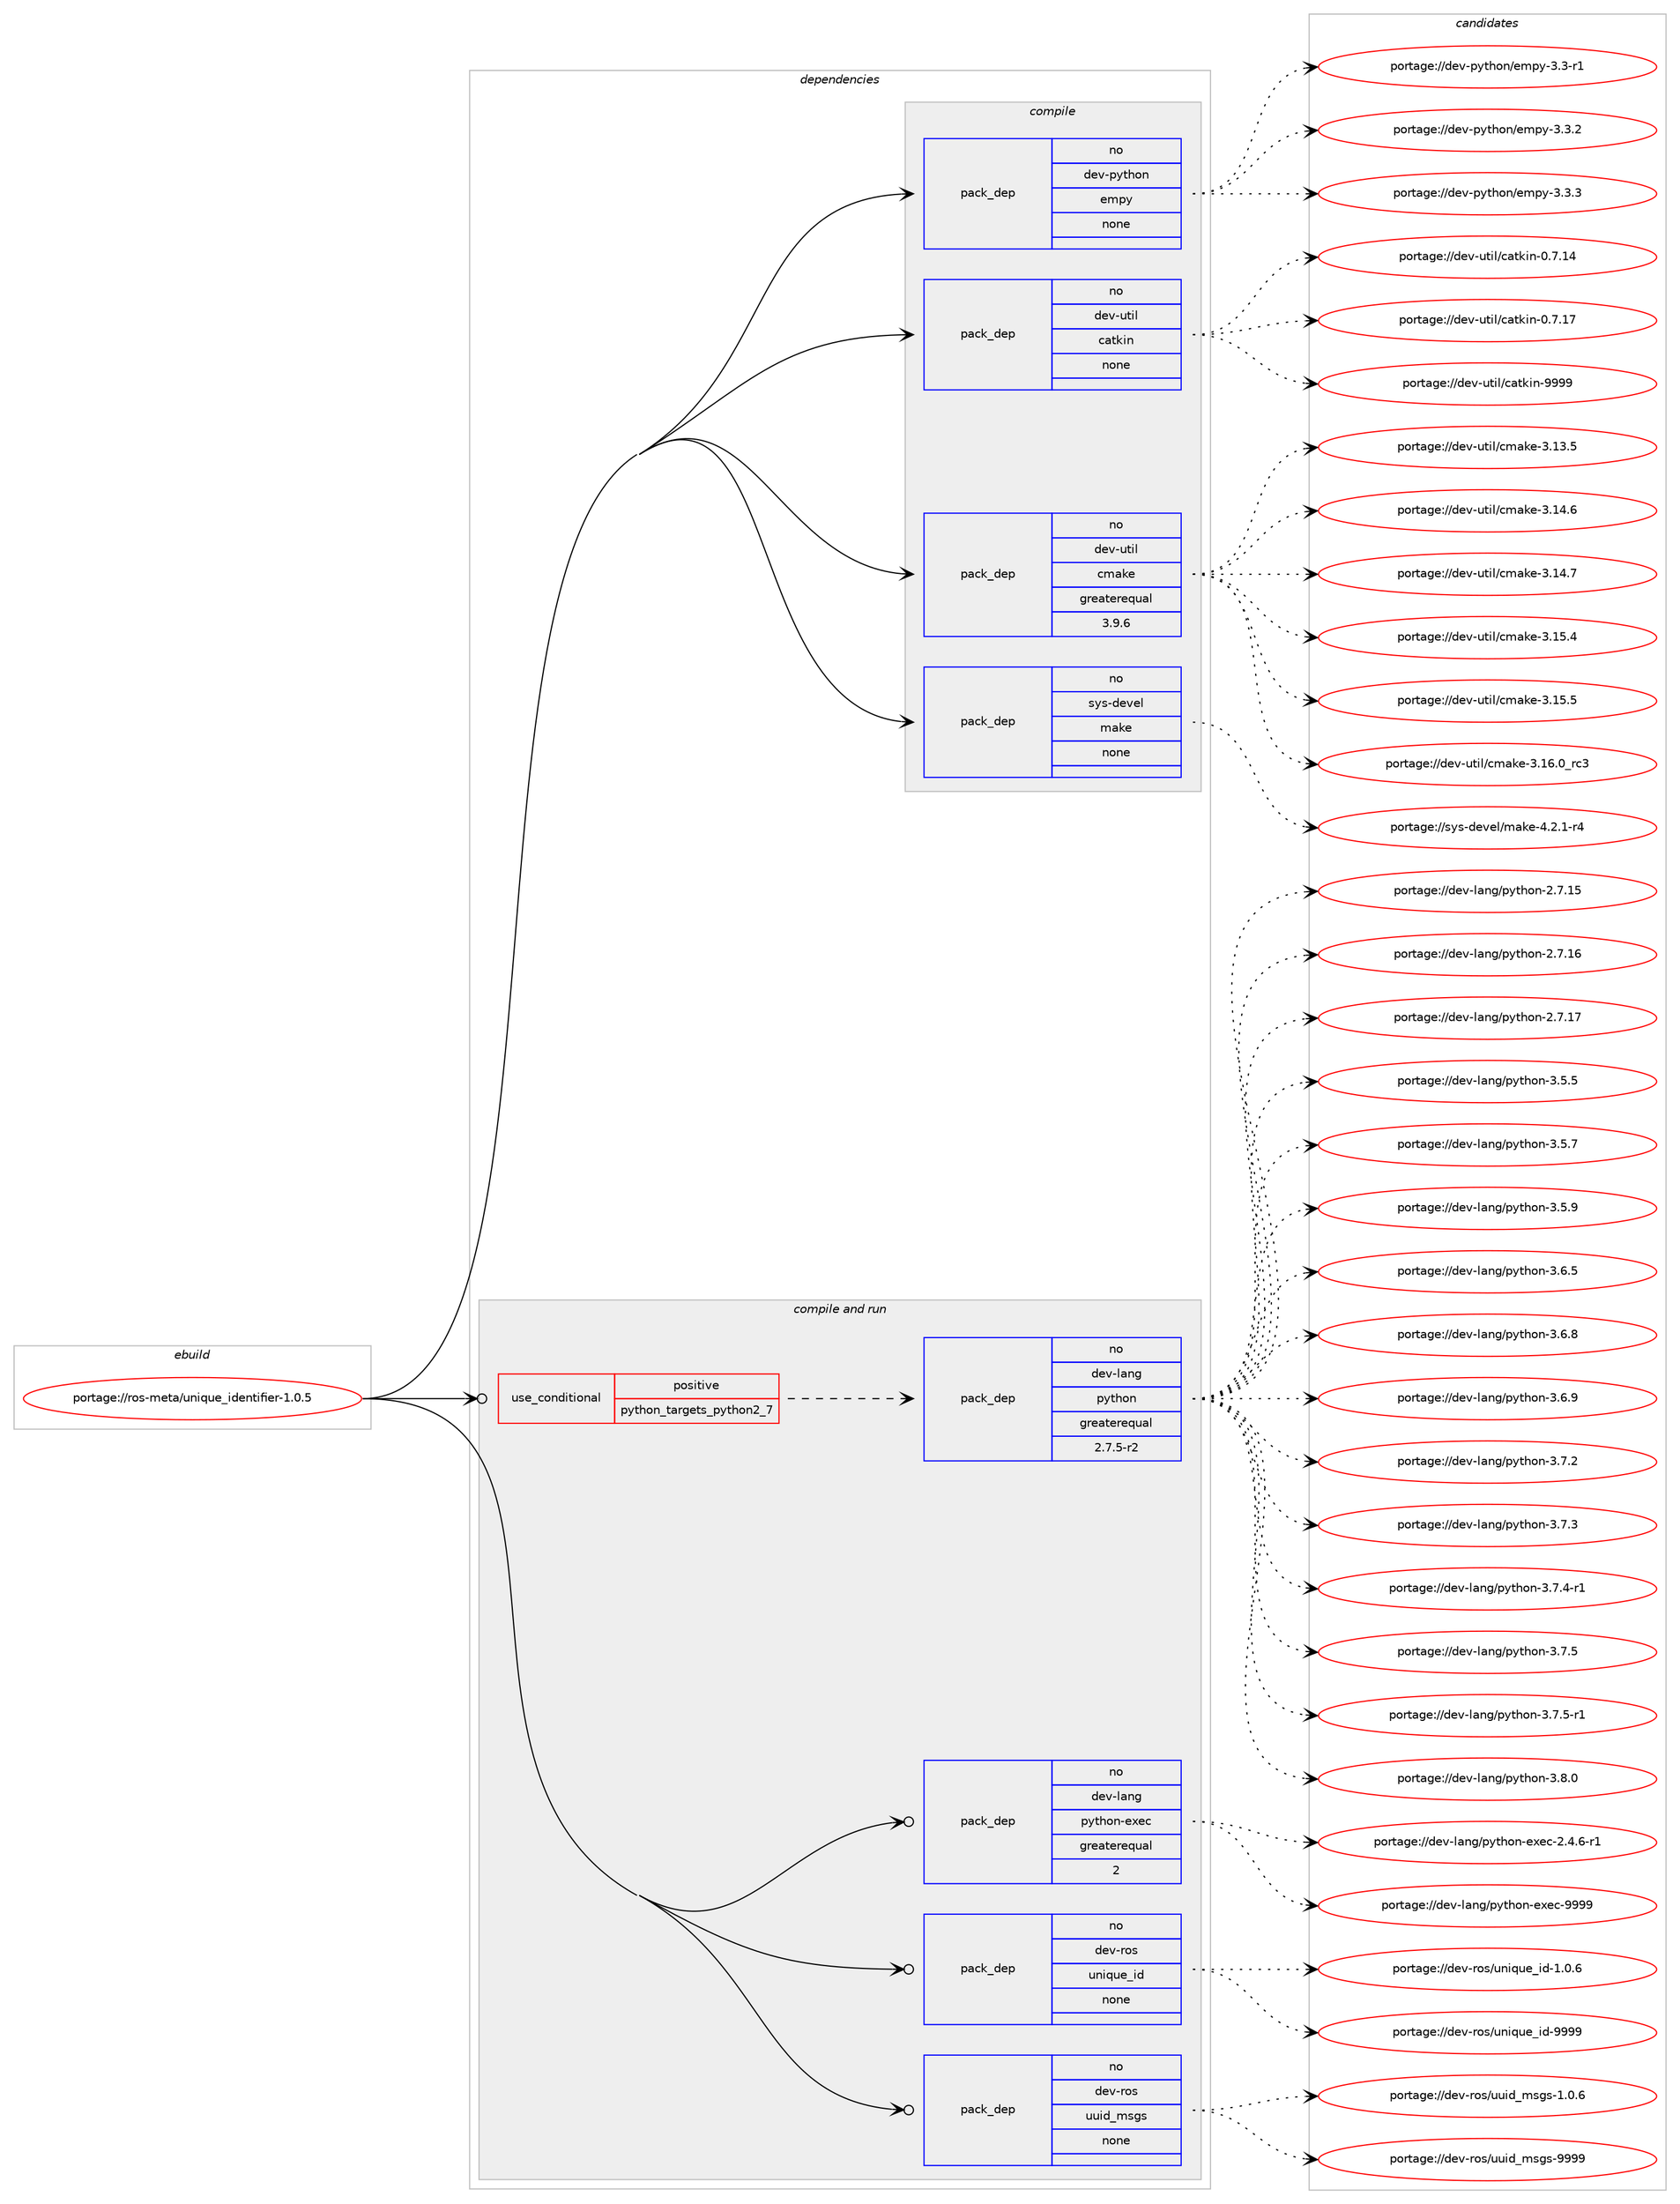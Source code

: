 digraph prolog {

# *************
# Graph options
# *************

newrank=true;
concentrate=true;
compound=true;
graph [rankdir=LR,fontname=Helvetica,fontsize=10,ranksep=1.5];#, ranksep=2.5, nodesep=0.2];
edge  [arrowhead=vee];
node  [fontname=Helvetica,fontsize=10];

# **********
# The ebuild
# **********

subgraph cluster_leftcol {
color=gray;
rank=same;
label=<<i>ebuild</i>>;
id [label="portage://ros-meta/unique_identifier-1.0.5", color=red, width=4, href="../ros-meta/unique_identifier-1.0.5.svg"];
}

# ****************
# The dependencies
# ****************

subgraph cluster_midcol {
color=gray;
label=<<i>dependencies</i>>;
subgraph cluster_compile {
fillcolor="#eeeeee";
style=filled;
label=<<i>compile</i>>;
subgraph pack280269 {
dependency381649 [label=<<TABLE BORDER="0" CELLBORDER="1" CELLSPACING="0" CELLPADDING="4" WIDTH="220"><TR><TD ROWSPAN="6" CELLPADDING="30">pack_dep</TD></TR><TR><TD WIDTH="110">no</TD></TR><TR><TD>dev-python</TD></TR><TR><TD>empy</TD></TR><TR><TD>none</TD></TR><TR><TD></TD></TR></TABLE>>, shape=none, color=blue];
}
id:e -> dependency381649:w [weight=20,style="solid",arrowhead="vee"];
subgraph pack280270 {
dependency381650 [label=<<TABLE BORDER="0" CELLBORDER="1" CELLSPACING="0" CELLPADDING="4" WIDTH="220"><TR><TD ROWSPAN="6" CELLPADDING="30">pack_dep</TD></TR><TR><TD WIDTH="110">no</TD></TR><TR><TD>dev-util</TD></TR><TR><TD>catkin</TD></TR><TR><TD>none</TD></TR><TR><TD></TD></TR></TABLE>>, shape=none, color=blue];
}
id:e -> dependency381650:w [weight=20,style="solid",arrowhead="vee"];
subgraph pack280271 {
dependency381651 [label=<<TABLE BORDER="0" CELLBORDER="1" CELLSPACING="0" CELLPADDING="4" WIDTH="220"><TR><TD ROWSPAN="6" CELLPADDING="30">pack_dep</TD></TR><TR><TD WIDTH="110">no</TD></TR><TR><TD>dev-util</TD></TR><TR><TD>cmake</TD></TR><TR><TD>greaterequal</TD></TR><TR><TD>3.9.6</TD></TR></TABLE>>, shape=none, color=blue];
}
id:e -> dependency381651:w [weight=20,style="solid",arrowhead="vee"];
subgraph pack280272 {
dependency381652 [label=<<TABLE BORDER="0" CELLBORDER="1" CELLSPACING="0" CELLPADDING="4" WIDTH="220"><TR><TD ROWSPAN="6" CELLPADDING="30">pack_dep</TD></TR><TR><TD WIDTH="110">no</TD></TR><TR><TD>sys-devel</TD></TR><TR><TD>make</TD></TR><TR><TD>none</TD></TR><TR><TD></TD></TR></TABLE>>, shape=none, color=blue];
}
id:e -> dependency381652:w [weight=20,style="solid",arrowhead="vee"];
}
subgraph cluster_compileandrun {
fillcolor="#eeeeee";
style=filled;
label=<<i>compile and run</i>>;
subgraph cond94960 {
dependency381653 [label=<<TABLE BORDER="0" CELLBORDER="1" CELLSPACING="0" CELLPADDING="4"><TR><TD ROWSPAN="3" CELLPADDING="10">use_conditional</TD></TR><TR><TD>positive</TD></TR><TR><TD>python_targets_python2_7</TD></TR></TABLE>>, shape=none, color=red];
subgraph pack280273 {
dependency381654 [label=<<TABLE BORDER="0" CELLBORDER="1" CELLSPACING="0" CELLPADDING="4" WIDTH="220"><TR><TD ROWSPAN="6" CELLPADDING="30">pack_dep</TD></TR><TR><TD WIDTH="110">no</TD></TR><TR><TD>dev-lang</TD></TR><TR><TD>python</TD></TR><TR><TD>greaterequal</TD></TR><TR><TD>2.7.5-r2</TD></TR></TABLE>>, shape=none, color=blue];
}
dependency381653:e -> dependency381654:w [weight=20,style="dashed",arrowhead="vee"];
}
id:e -> dependency381653:w [weight=20,style="solid",arrowhead="odotvee"];
subgraph pack280274 {
dependency381655 [label=<<TABLE BORDER="0" CELLBORDER="1" CELLSPACING="0" CELLPADDING="4" WIDTH="220"><TR><TD ROWSPAN="6" CELLPADDING="30">pack_dep</TD></TR><TR><TD WIDTH="110">no</TD></TR><TR><TD>dev-lang</TD></TR><TR><TD>python-exec</TD></TR><TR><TD>greaterequal</TD></TR><TR><TD>2</TD></TR></TABLE>>, shape=none, color=blue];
}
id:e -> dependency381655:w [weight=20,style="solid",arrowhead="odotvee"];
subgraph pack280275 {
dependency381656 [label=<<TABLE BORDER="0" CELLBORDER="1" CELLSPACING="0" CELLPADDING="4" WIDTH="220"><TR><TD ROWSPAN="6" CELLPADDING="30">pack_dep</TD></TR><TR><TD WIDTH="110">no</TD></TR><TR><TD>dev-ros</TD></TR><TR><TD>unique_id</TD></TR><TR><TD>none</TD></TR><TR><TD></TD></TR></TABLE>>, shape=none, color=blue];
}
id:e -> dependency381656:w [weight=20,style="solid",arrowhead="odotvee"];
subgraph pack280276 {
dependency381657 [label=<<TABLE BORDER="0" CELLBORDER="1" CELLSPACING="0" CELLPADDING="4" WIDTH="220"><TR><TD ROWSPAN="6" CELLPADDING="30">pack_dep</TD></TR><TR><TD WIDTH="110">no</TD></TR><TR><TD>dev-ros</TD></TR><TR><TD>uuid_msgs</TD></TR><TR><TD>none</TD></TR><TR><TD></TD></TR></TABLE>>, shape=none, color=blue];
}
id:e -> dependency381657:w [weight=20,style="solid",arrowhead="odotvee"];
}
subgraph cluster_run {
fillcolor="#eeeeee";
style=filled;
label=<<i>run</i>>;
}
}

# **************
# The candidates
# **************

subgraph cluster_choices {
rank=same;
color=gray;
label=<<i>candidates</i>>;

subgraph choice280269 {
color=black;
nodesep=1;
choiceportage1001011184511212111610411111047101109112121455146514511449 [label="portage://dev-python/empy-3.3-r1", color=red, width=4,href="../dev-python/empy-3.3-r1.svg"];
choiceportage1001011184511212111610411111047101109112121455146514650 [label="portage://dev-python/empy-3.3.2", color=red, width=4,href="../dev-python/empy-3.3.2.svg"];
choiceportage1001011184511212111610411111047101109112121455146514651 [label="portage://dev-python/empy-3.3.3", color=red, width=4,href="../dev-python/empy-3.3.3.svg"];
dependency381649:e -> choiceportage1001011184511212111610411111047101109112121455146514511449:w [style=dotted,weight="100"];
dependency381649:e -> choiceportage1001011184511212111610411111047101109112121455146514650:w [style=dotted,weight="100"];
dependency381649:e -> choiceportage1001011184511212111610411111047101109112121455146514651:w [style=dotted,weight="100"];
}
subgraph choice280270 {
color=black;
nodesep=1;
choiceportage1001011184511711610510847999711610710511045484655464952 [label="portage://dev-util/catkin-0.7.14", color=red, width=4,href="../dev-util/catkin-0.7.14.svg"];
choiceportage1001011184511711610510847999711610710511045484655464955 [label="portage://dev-util/catkin-0.7.17", color=red, width=4,href="../dev-util/catkin-0.7.17.svg"];
choiceportage100101118451171161051084799971161071051104557575757 [label="portage://dev-util/catkin-9999", color=red, width=4,href="../dev-util/catkin-9999.svg"];
dependency381650:e -> choiceportage1001011184511711610510847999711610710511045484655464952:w [style=dotted,weight="100"];
dependency381650:e -> choiceportage1001011184511711610510847999711610710511045484655464955:w [style=dotted,weight="100"];
dependency381650:e -> choiceportage100101118451171161051084799971161071051104557575757:w [style=dotted,weight="100"];
}
subgraph choice280271 {
color=black;
nodesep=1;
choiceportage1001011184511711610510847991099710710145514649514653 [label="portage://dev-util/cmake-3.13.5", color=red, width=4,href="../dev-util/cmake-3.13.5.svg"];
choiceportage1001011184511711610510847991099710710145514649524654 [label="portage://dev-util/cmake-3.14.6", color=red, width=4,href="../dev-util/cmake-3.14.6.svg"];
choiceportage1001011184511711610510847991099710710145514649524655 [label="portage://dev-util/cmake-3.14.7", color=red, width=4,href="../dev-util/cmake-3.14.7.svg"];
choiceportage1001011184511711610510847991099710710145514649534652 [label="portage://dev-util/cmake-3.15.4", color=red, width=4,href="../dev-util/cmake-3.15.4.svg"];
choiceportage1001011184511711610510847991099710710145514649534653 [label="portage://dev-util/cmake-3.15.5", color=red, width=4,href="../dev-util/cmake-3.15.5.svg"];
choiceportage1001011184511711610510847991099710710145514649544648951149951 [label="portage://dev-util/cmake-3.16.0_rc3", color=red, width=4,href="../dev-util/cmake-3.16.0_rc3.svg"];
dependency381651:e -> choiceportage1001011184511711610510847991099710710145514649514653:w [style=dotted,weight="100"];
dependency381651:e -> choiceportage1001011184511711610510847991099710710145514649524654:w [style=dotted,weight="100"];
dependency381651:e -> choiceportage1001011184511711610510847991099710710145514649524655:w [style=dotted,weight="100"];
dependency381651:e -> choiceportage1001011184511711610510847991099710710145514649534652:w [style=dotted,weight="100"];
dependency381651:e -> choiceportage1001011184511711610510847991099710710145514649534653:w [style=dotted,weight="100"];
dependency381651:e -> choiceportage1001011184511711610510847991099710710145514649544648951149951:w [style=dotted,weight="100"];
}
subgraph choice280272 {
color=black;
nodesep=1;
choiceportage1151211154510010111810110847109971071014552465046494511452 [label="portage://sys-devel/make-4.2.1-r4", color=red, width=4,href="../sys-devel/make-4.2.1-r4.svg"];
dependency381652:e -> choiceportage1151211154510010111810110847109971071014552465046494511452:w [style=dotted,weight="100"];
}
subgraph choice280273 {
color=black;
nodesep=1;
choiceportage10010111845108971101034711212111610411111045504655464953 [label="portage://dev-lang/python-2.7.15", color=red, width=4,href="../dev-lang/python-2.7.15.svg"];
choiceportage10010111845108971101034711212111610411111045504655464954 [label="portage://dev-lang/python-2.7.16", color=red, width=4,href="../dev-lang/python-2.7.16.svg"];
choiceportage10010111845108971101034711212111610411111045504655464955 [label="portage://dev-lang/python-2.7.17", color=red, width=4,href="../dev-lang/python-2.7.17.svg"];
choiceportage100101118451089711010347112121116104111110455146534653 [label="portage://dev-lang/python-3.5.5", color=red, width=4,href="../dev-lang/python-3.5.5.svg"];
choiceportage100101118451089711010347112121116104111110455146534655 [label="portage://dev-lang/python-3.5.7", color=red, width=4,href="../dev-lang/python-3.5.7.svg"];
choiceportage100101118451089711010347112121116104111110455146534657 [label="portage://dev-lang/python-3.5.9", color=red, width=4,href="../dev-lang/python-3.5.9.svg"];
choiceportage100101118451089711010347112121116104111110455146544653 [label="portage://dev-lang/python-3.6.5", color=red, width=4,href="../dev-lang/python-3.6.5.svg"];
choiceportage100101118451089711010347112121116104111110455146544656 [label="portage://dev-lang/python-3.6.8", color=red, width=4,href="../dev-lang/python-3.6.8.svg"];
choiceportage100101118451089711010347112121116104111110455146544657 [label="portage://dev-lang/python-3.6.9", color=red, width=4,href="../dev-lang/python-3.6.9.svg"];
choiceportage100101118451089711010347112121116104111110455146554650 [label="portage://dev-lang/python-3.7.2", color=red, width=4,href="../dev-lang/python-3.7.2.svg"];
choiceportage100101118451089711010347112121116104111110455146554651 [label="portage://dev-lang/python-3.7.3", color=red, width=4,href="../dev-lang/python-3.7.3.svg"];
choiceportage1001011184510897110103471121211161041111104551465546524511449 [label="portage://dev-lang/python-3.7.4-r1", color=red, width=4,href="../dev-lang/python-3.7.4-r1.svg"];
choiceportage100101118451089711010347112121116104111110455146554653 [label="portage://dev-lang/python-3.7.5", color=red, width=4,href="../dev-lang/python-3.7.5.svg"];
choiceportage1001011184510897110103471121211161041111104551465546534511449 [label="portage://dev-lang/python-3.7.5-r1", color=red, width=4,href="../dev-lang/python-3.7.5-r1.svg"];
choiceportage100101118451089711010347112121116104111110455146564648 [label="portage://dev-lang/python-3.8.0", color=red, width=4,href="../dev-lang/python-3.8.0.svg"];
dependency381654:e -> choiceportage10010111845108971101034711212111610411111045504655464953:w [style=dotted,weight="100"];
dependency381654:e -> choiceportage10010111845108971101034711212111610411111045504655464954:w [style=dotted,weight="100"];
dependency381654:e -> choiceportage10010111845108971101034711212111610411111045504655464955:w [style=dotted,weight="100"];
dependency381654:e -> choiceportage100101118451089711010347112121116104111110455146534653:w [style=dotted,weight="100"];
dependency381654:e -> choiceportage100101118451089711010347112121116104111110455146534655:w [style=dotted,weight="100"];
dependency381654:e -> choiceportage100101118451089711010347112121116104111110455146534657:w [style=dotted,weight="100"];
dependency381654:e -> choiceportage100101118451089711010347112121116104111110455146544653:w [style=dotted,weight="100"];
dependency381654:e -> choiceportage100101118451089711010347112121116104111110455146544656:w [style=dotted,weight="100"];
dependency381654:e -> choiceportage100101118451089711010347112121116104111110455146544657:w [style=dotted,weight="100"];
dependency381654:e -> choiceportage100101118451089711010347112121116104111110455146554650:w [style=dotted,weight="100"];
dependency381654:e -> choiceportage100101118451089711010347112121116104111110455146554651:w [style=dotted,weight="100"];
dependency381654:e -> choiceportage1001011184510897110103471121211161041111104551465546524511449:w [style=dotted,weight="100"];
dependency381654:e -> choiceportage100101118451089711010347112121116104111110455146554653:w [style=dotted,weight="100"];
dependency381654:e -> choiceportage1001011184510897110103471121211161041111104551465546534511449:w [style=dotted,weight="100"];
dependency381654:e -> choiceportage100101118451089711010347112121116104111110455146564648:w [style=dotted,weight="100"];
}
subgraph choice280274 {
color=black;
nodesep=1;
choiceportage10010111845108971101034711212111610411111045101120101994550465246544511449 [label="portage://dev-lang/python-exec-2.4.6-r1", color=red, width=4,href="../dev-lang/python-exec-2.4.6-r1.svg"];
choiceportage10010111845108971101034711212111610411111045101120101994557575757 [label="portage://dev-lang/python-exec-9999", color=red, width=4,href="../dev-lang/python-exec-9999.svg"];
dependency381655:e -> choiceportage10010111845108971101034711212111610411111045101120101994550465246544511449:w [style=dotted,weight="100"];
dependency381655:e -> choiceportage10010111845108971101034711212111610411111045101120101994557575757:w [style=dotted,weight="100"];
}
subgraph choice280275 {
color=black;
nodesep=1;
choiceportage100101118451141111154711711010511311710195105100454946484654 [label="portage://dev-ros/unique_id-1.0.6", color=red, width=4,href="../dev-ros/unique_id-1.0.6.svg"];
choiceportage1001011184511411111547117110105113117101951051004557575757 [label="portage://dev-ros/unique_id-9999", color=red, width=4,href="../dev-ros/unique_id-9999.svg"];
dependency381656:e -> choiceportage100101118451141111154711711010511311710195105100454946484654:w [style=dotted,weight="100"];
dependency381656:e -> choiceportage1001011184511411111547117110105113117101951051004557575757:w [style=dotted,weight="100"];
}
subgraph choice280276 {
color=black;
nodesep=1;
choiceportage100101118451141111154711711710510095109115103115454946484654 [label="portage://dev-ros/uuid_msgs-1.0.6", color=red, width=4,href="../dev-ros/uuid_msgs-1.0.6.svg"];
choiceportage1001011184511411111547117117105100951091151031154557575757 [label="portage://dev-ros/uuid_msgs-9999", color=red, width=4,href="../dev-ros/uuid_msgs-9999.svg"];
dependency381657:e -> choiceportage100101118451141111154711711710510095109115103115454946484654:w [style=dotted,weight="100"];
dependency381657:e -> choiceportage1001011184511411111547117117105100951091151031154557575757:w [style=dotted,weight="100"];
}
}

}
